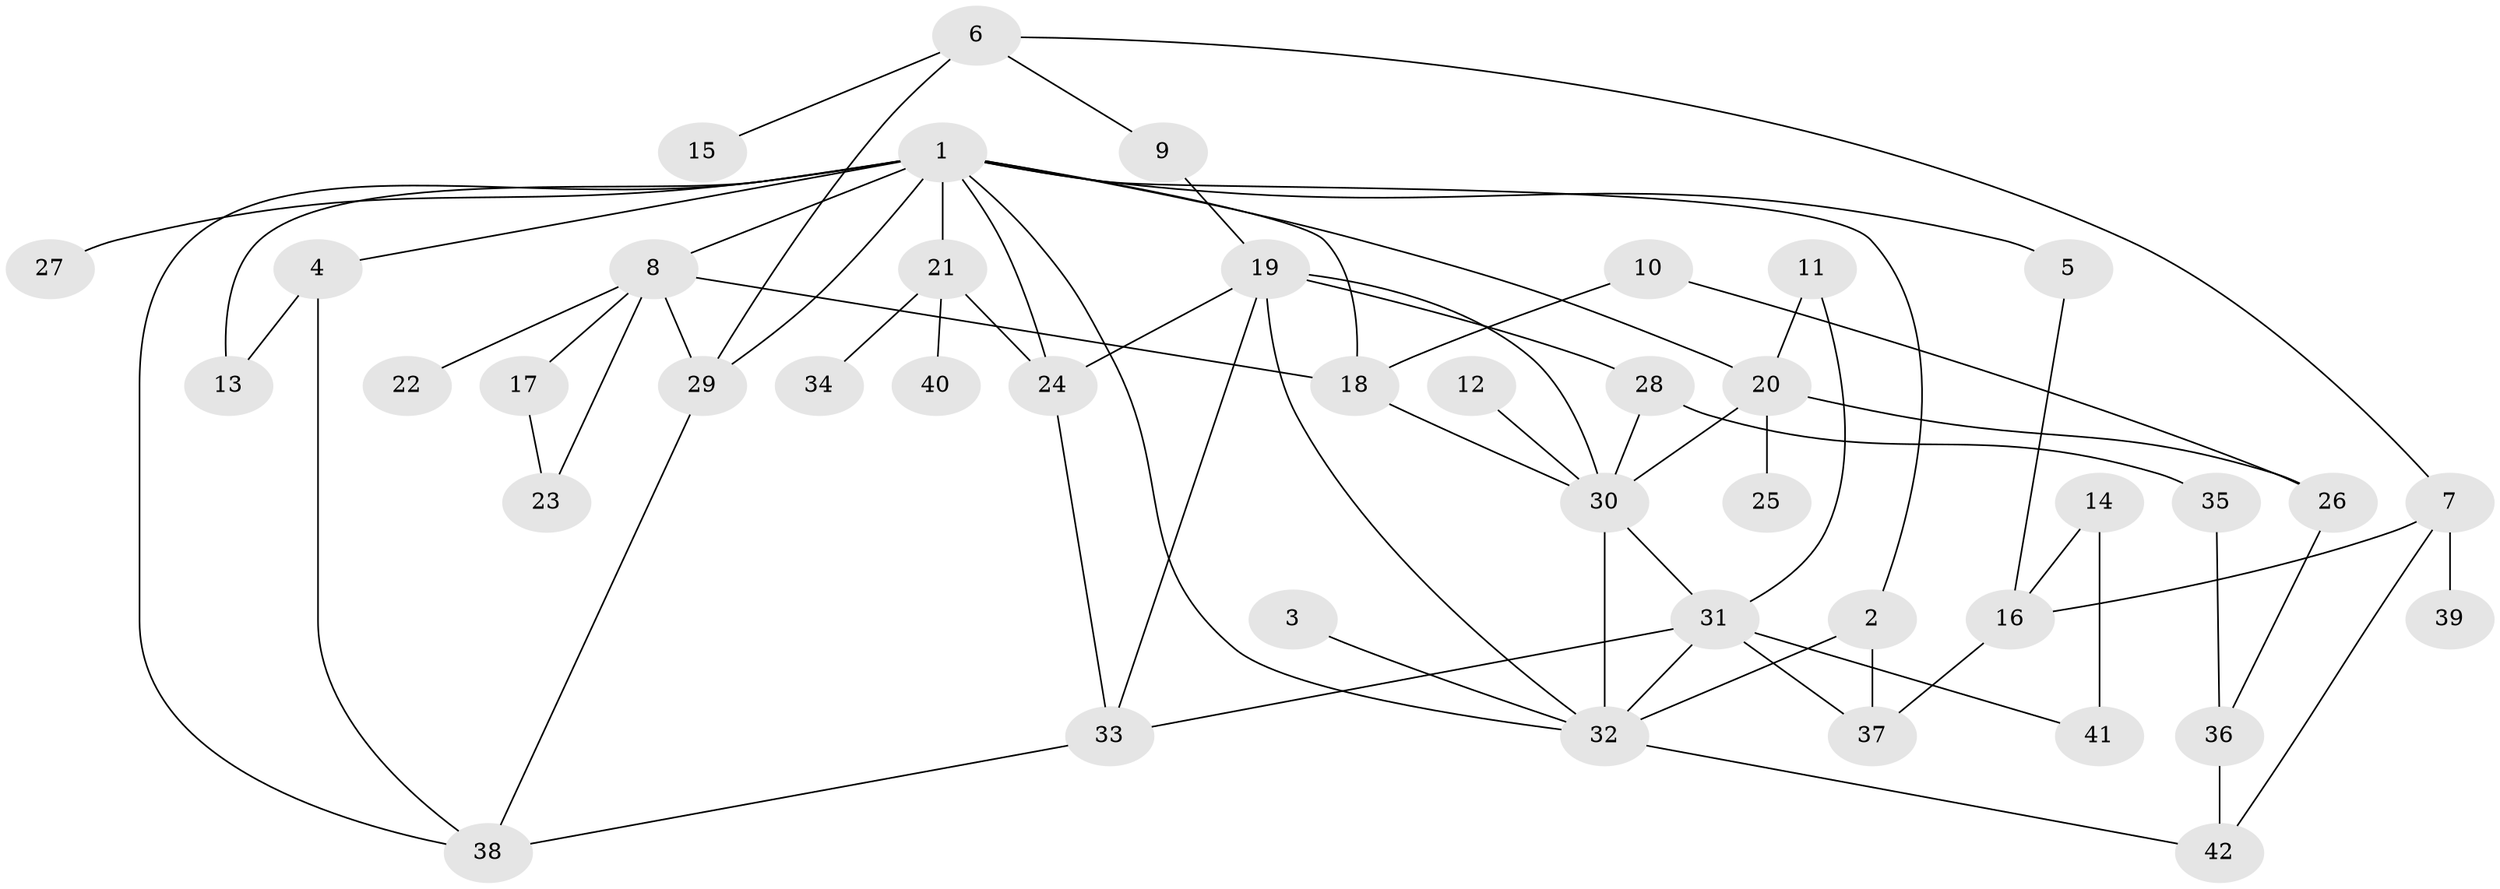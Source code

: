// original degree distribution, {7: 0.024096385542168676, 6: 0.060240963855421686, 4: 0.12048192771084337, 3: 0.1927710843373494, 1: 0.21686746987951808, 5: 0.024096385542168676, 2: 0.3614457831325301}
// Generated by graph-tools (version 1.1) at 2025/25/03/09/25 03:25:30]
// undirected, 42 vertices, 68 edges
graph export_dot {
graph [start="1"]
  node [color=gray90,style=filled];
  1;
  2;
  3;
  4;
  5;
  6;
  7;
  8;
  9;
  10;
  11;
  12;
  13;
  14;
  15;
  16;
  17;
  18;
  19;
  20;
  21;
  22;
  23;
  24;
  25;
  26;
  27;
  28;
  29;
  30;
  31;
  32;
  33;
  34;
  35;
  36;
  37;
  38;
  39;
  40;
  41;
  42;
  1 -- 2 [weight=1.0];
  1 -- 4 [weight=1.0];
  1 -- 5 [weight=1.0];
  1 -- 8 [weight=1.0];
  1 -- 13 [weight=1.0];
  1 -- 18 [weight=1.0];
  1 -- 20 [weight=1.0];
  1 -- 21 [weight=1.0];
  1 -- 24 [weight=1.0];
  1 -- 27 [weight=1.0];
  1 -- 29 [weight=1.0];
  1 -- 32 [weight=1.0];
  1 -- 38 [weight=1.0];
  2 -- 32 [weight=1.0];
  2 -- 37 [weight=1.0];
  3 -- 32 [weight=1.0];
  4 -- 13 [weight=1.0];
  4 -- 38 [weight=1.0];
  5 -- 16 [weight=1.0];
  6 -- 7 [weight=1.0];
  6 -- 9 [weight=1.0];
  6 -- 15 [weight=1.0];
  6 -- 29 [weight=1.0];
  7 -- 16 [weight=1.0];
  7 -- 39 [weight=1.0];
  7 -- 42 [weight=1.0];
  8 -- 17 [weight=1.0];
  8 -- 18 [weight=1.0];
  8 -- 22 [weight=1.0];
  8 -- 23 [weight=1.0];
  8 -- 29 [weight=1.0];
  9 -- 19 [weight=1.0];
  10 -- 18 [weight=1.0];
  10 -- 26 [weight=1.0];
  11 -- 20 [weight=1.0];
  11 -- 31 [weight=1.0];
  12 -- 30 [weight=1.0];
  14 -- 16 [weight=1.0];
  14 -- 41 [weight=1.0];
  16 -- 37 [weight=1.0];
  17 -- 23 [weight=1.0];
  18 -- 30 [weight=1.0];
  19 -- 24 [weight=1.0];
  19 -- 28 [weight=1.0];
  19 -- 30 [weight=1.0];
  19 -- 32 [weight=1.0];
  19 -- 33 [weight=1.0];
  20 -- 25 [weight=1.0];
  20 -- 26 [weight=1.0];
  20 -- 30 [weight=1.0];
  21 -- 24 [weight=1.0];
  21 -- 34 [weight=1.0];
  21 -- 40 [weight=1.0];
  24 -- 33 [weight=1.0];
  26 -- 36 [weight=1.0];
  28 -- 30 [weight=1.0];
  28 -- 35 [weight=1.0];
  29 -- 38 [weight=1.0];
  30 -- 31 [weight=1.0];
  30 -- 32 [weight=1.0];
  31 -- 32 [weight=1.0];
  31 -- 33 [weight=1.0];
  31 -- 37 [weight=1.0];
  31 -- 41 [weight=1.0];
  32 -- 42 [weight=1.0];
  33 -- 38 [weight=1.0];
  35 -- 36 [weight=1.0];
  36 -- 42 [weight=2.0];
}
